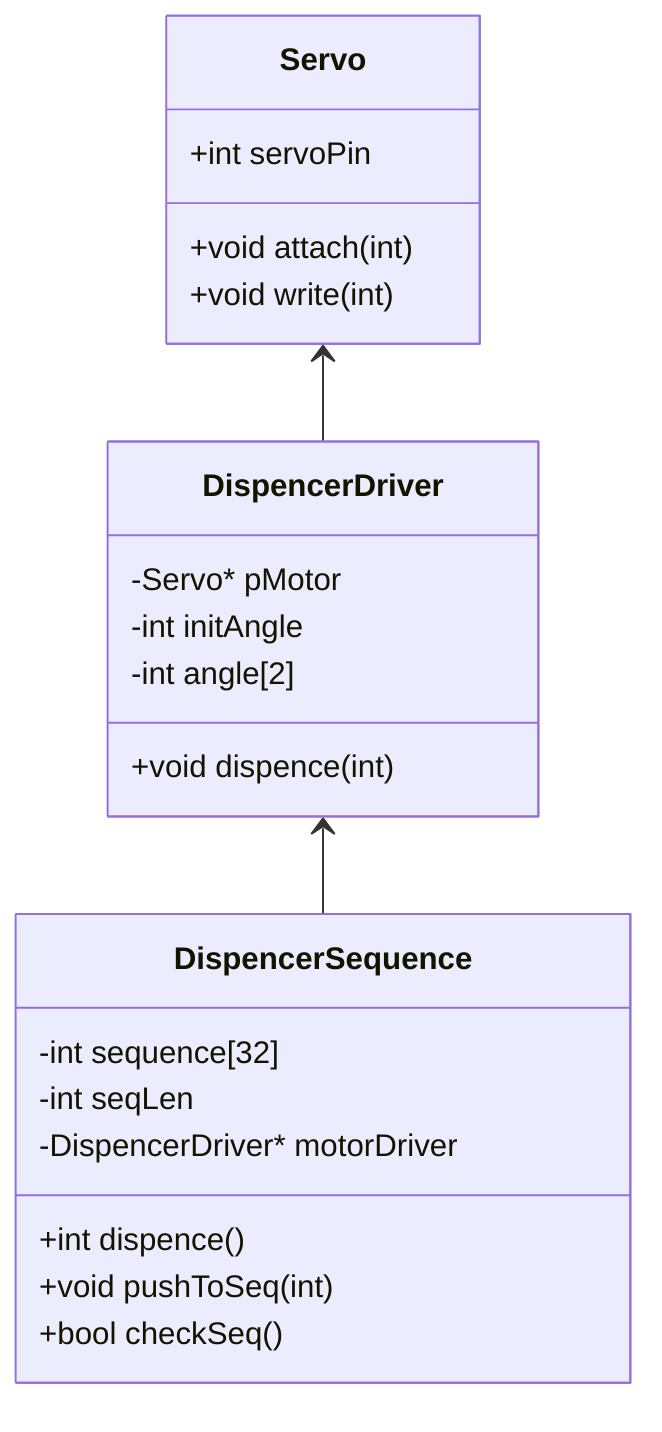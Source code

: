 classDiagram

Servo <-- DispencerDriver
DispencerDriver <-- DispencerSequence

class DispencerDriver {
    -Servo* pMotor
    -int initAngle
    -int angle[2]

    +void dispence(int)
}

class DispencerSequence{
    -int sequence[32]
    -int seqLen
    -DispencerDriver* motorDriver

    +int dispence()
    +void pushToSeq(int)
    +bool checkSeq()
}

class Servo{
    +int servoPin

    +void attach(int)
    +void write(int)
}